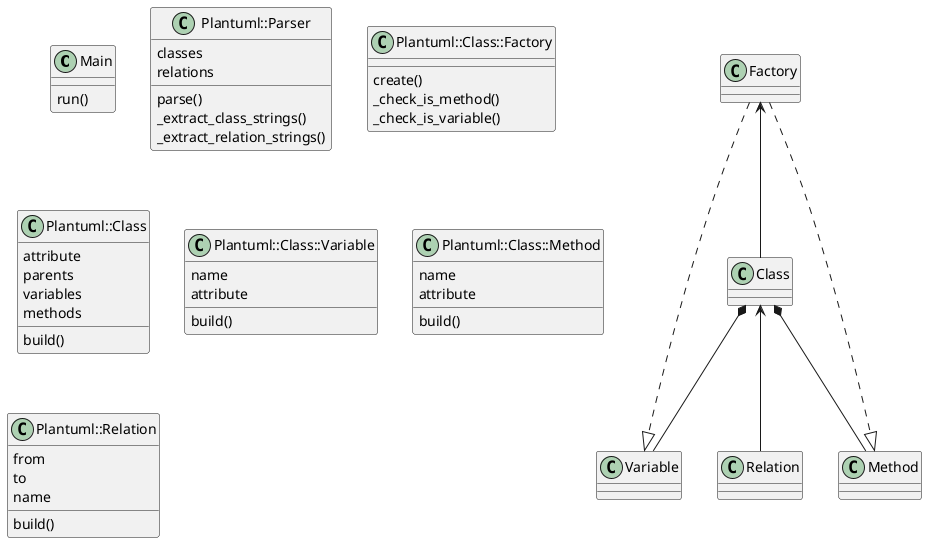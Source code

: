 @startuml

class Main {
  run()
}

class Plantuml::Parser {
  classes
  relations
  parse()
  _extract_class_strings()
  _extract_relation_strings()
}

class Plantuml::Class::Factory {
  create()
  _check_is_method()
  _check_is_variable()
}

class Plantuml::Class {
  attribute
  parents
  variables
  methods
  build()
}

class Plantuml::Class::Variable {
  name
  attribute
  build()
}

class Plantuml::Class::Method {
  name
  attribute
  build()
}

class Plantuml::Relation {
  from
  to
  name
  build()
}

Class *-- Variable
Class *-- Method
Class <-- Relation
Factory <-- Class
Factory ..|> Variable
Factory ..|> Method

@enduml
